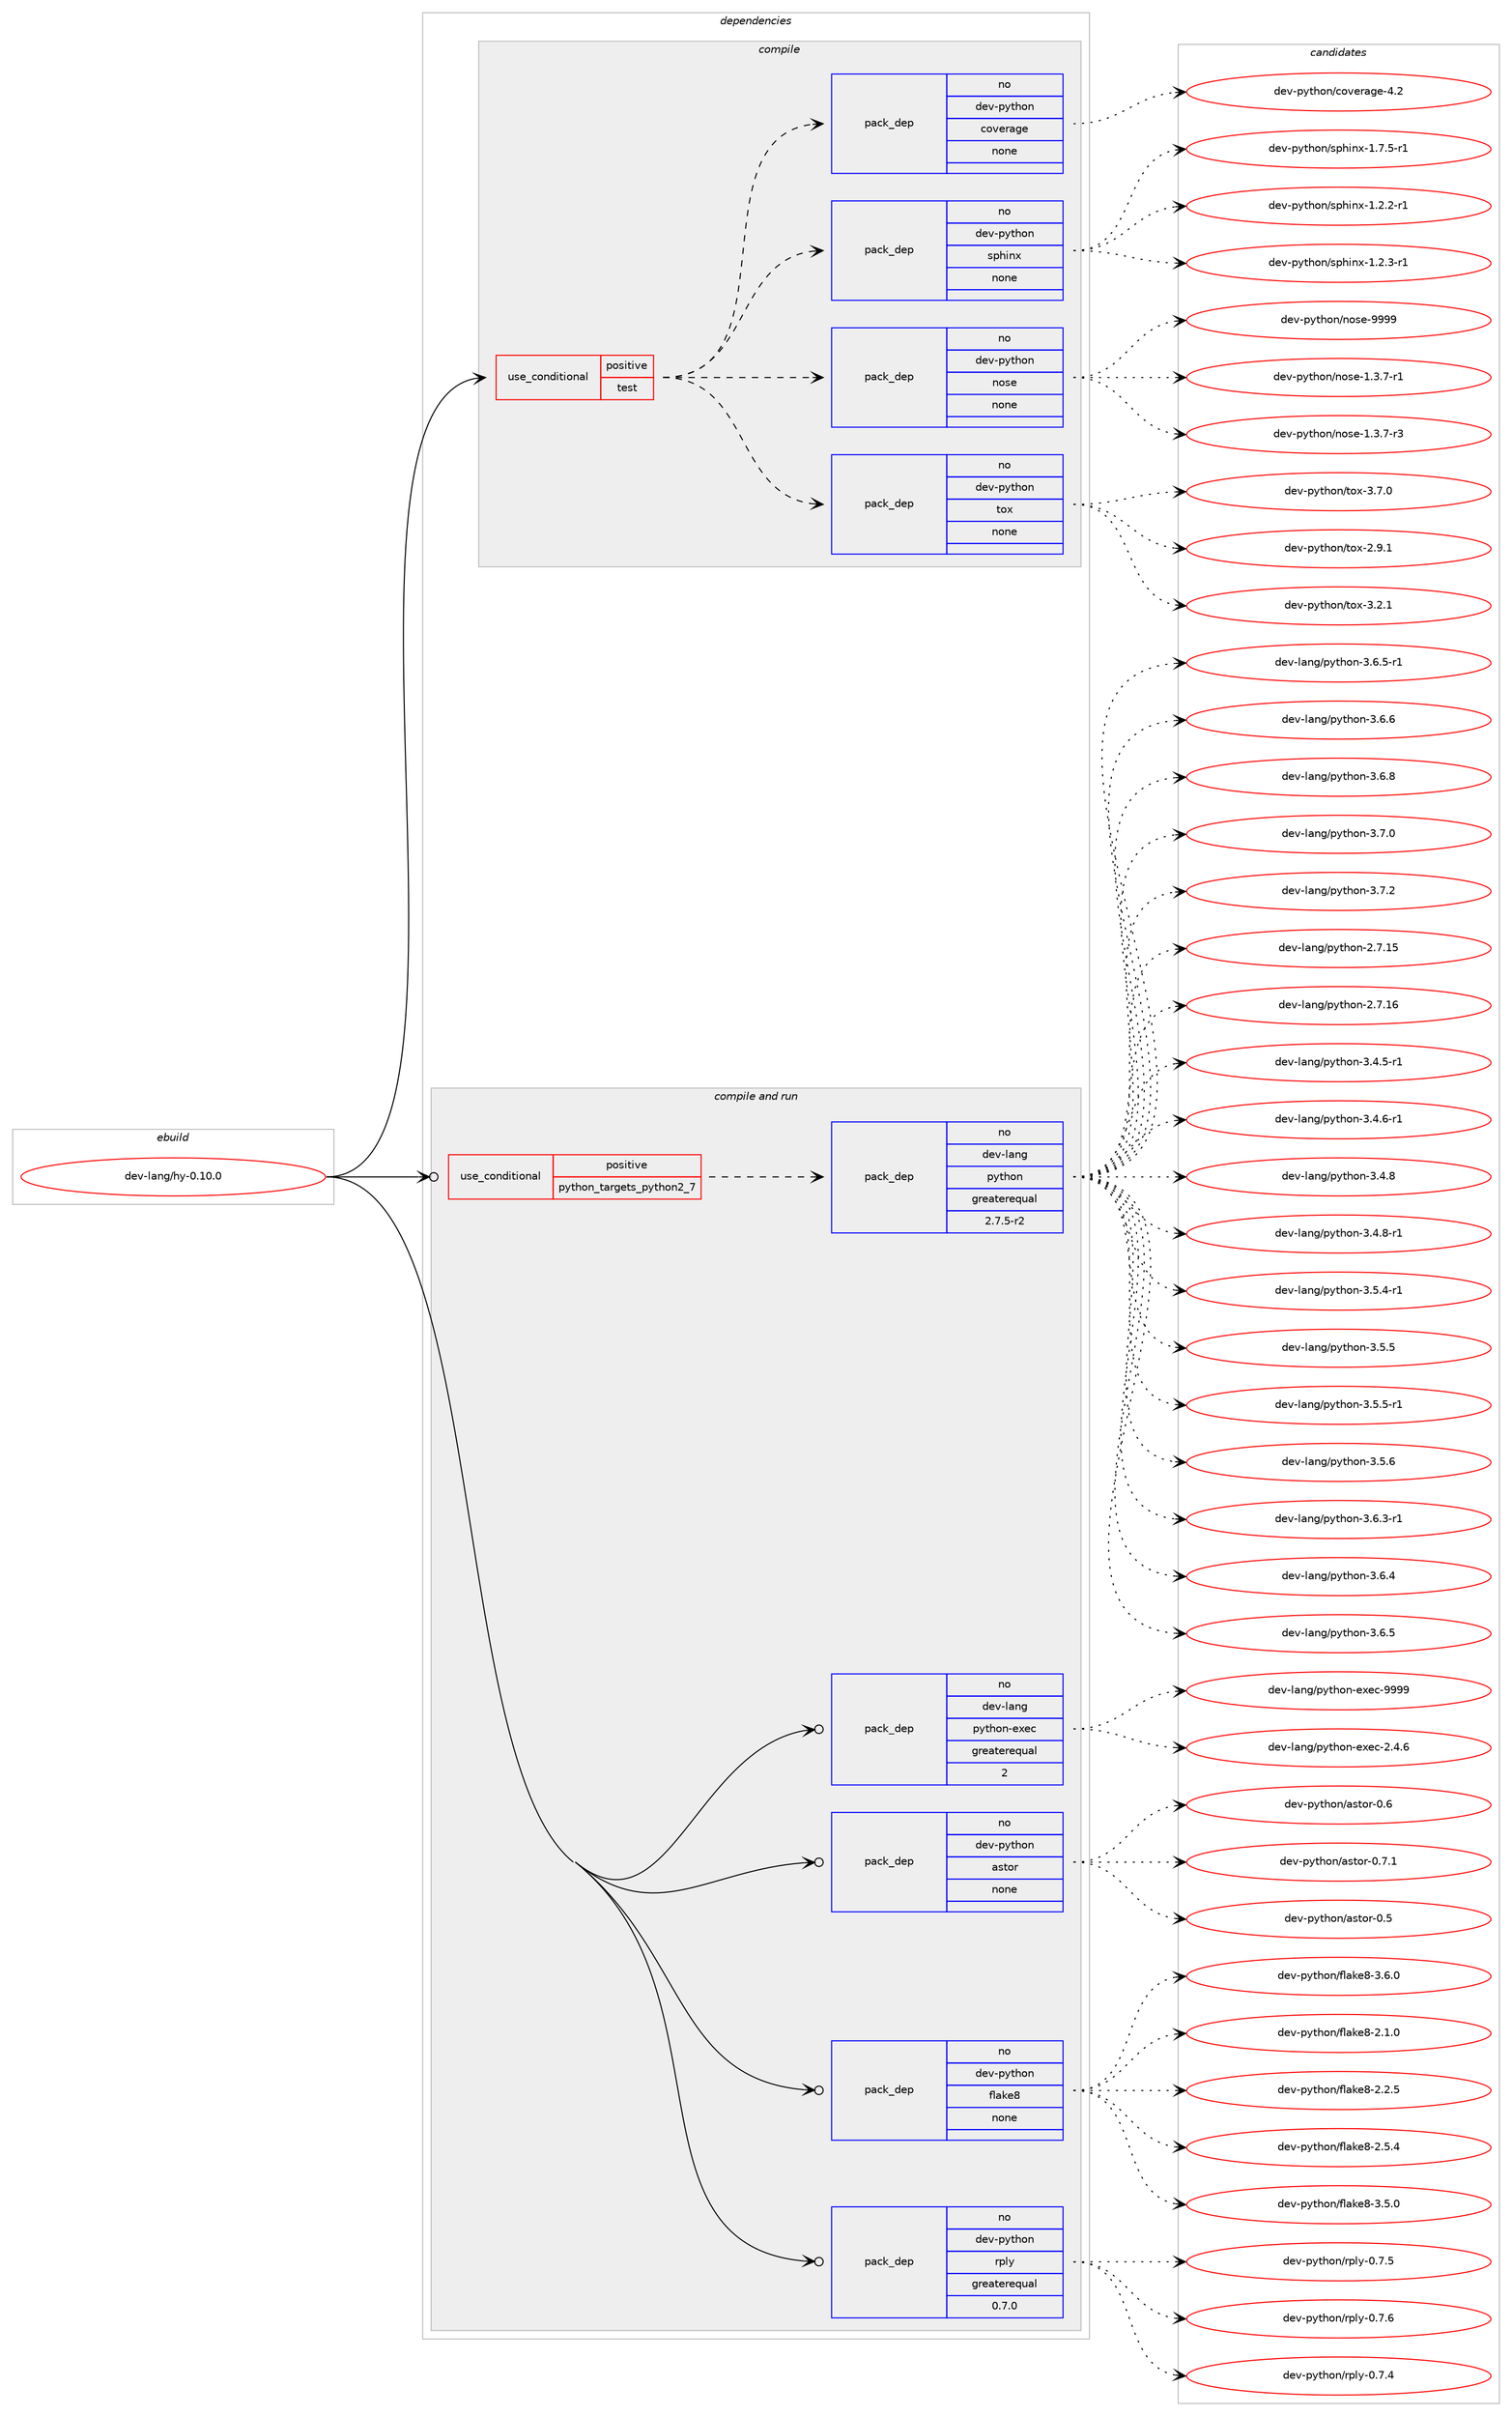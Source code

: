 digraph prolog {

# *************
# Graph options
# *************

newrank=true;
concentrate=true;
compound=true;
graph [rankdir=LR,fontname=Helvetica,fontsize=10,ranksep=1.5];#, ranksep=2.5, nodesep=0.2];
edge  [arrowhead=vee];
node  [fontname=Helvetica,fontsize=10];

# **********
# The ebuild
# **********

subgraph cluster_leftcol {
color=gray;
rank=same;
label=<<i>ebuild</i>>;
id [label="dev-lang/hy-0.10.0", color=red, width=4, href="../dev-lang/hy-0.10.0.svg"];
}

# ****************
# The dependencies
# ****************

subgraph cluster_midcol {
color=gray;
label=<<i>dependencies</i>>;
subgraph cluster_compile {
fillcolor="#eeeeee";
style=filled;
label=<<i>compile</i>>;
subgraph cond363692 {
dependency1358997 [label=<<TABLE BORDER="0" CELLBORDER="1" CELLSPACING="0" CELLPADDING="4"><TR><TD ROWSPAN="3" CELLPADDING="10">use_conditional</TD></TR><TR><TD>positive</TD></TR><TR><TD>test</TD></TR></TABLE>>, shape=none, color=red];
subgraph pack972824 {
dependency1358998 [label=<<TABLE BORDER="0" CELLBORDER="1" CELLSPACING="0" CELLPADDING="4" WIDTH="220"><TR><TD ROWSPAN="6" CELLPADDING="30">pack_dep</TD></TR><TR><TD WIDTH="110">no</TD></TR><TR><TD>dev-python</TD></TR><TR><TD>tox</TD></TR><TR><TD>none</TD></TR><TR><TD></TD></TR></TABLE>>, shape=none, color=blue];
}
dependency1358997:e -> dependency1358998:w [weight=20,style="dashed",arrowhead="vee"];
subgraph pack972825 {
dependency1358999 [label=<<TABLE BORDER="0" CELLBORDER="1" CELLSPACING="0" CELLPADDING="4" WIDTH="220"><TR><TD ROWSPAN="6" CELLPADDING="30">pack_dep</TD></TR><TR><TD WIDTH="110">no</TD></TR><TR><TD>dev-python</TD></TR><TR><TD>nose</TD></TR><TR><TD>none</TD></TR><TR><TD></TD></TR></TABLE>>, shape=none, color=blue];
}
dependency1358997:e -> dependency1358999:w [weight=20,style="dashed",arrowhead="vee"];
subgraph pack972826 {
dependency1359000 [label=<<TABLE BORDER="0" CELLBORDER="1" CELLSPACING="0" CELLPADDING="4" WIDTH="220"><TR><TD ROWSPAN="6" CELLPADDING="30">pack_dep</TD></TR><TR><TD WIDTH="110">no</TD></TR><TR><TD>dev-python</TD></TR><TR><TD>sphinx</TD></TR><TR><TD>none</TD></TR><TR><TD></TD></TR></TABLE>>, shape=none, color=blue];
}
dependency1358997:e -> dependency1359000:w [weight=20,style="dashed",arrowhead="vee"];
subgraph pack972827 {
dependency1359001 [label=<<TABLE BORDER="0" CELLBORDER="1" CELLSPACING="0" CELLPADDING="4" WIDTH="220"><TR><TD ROWSPAN="6" CELLPADDING="30">pack_dep</TD></TR><TR><TD WIDTH="110">no</TD></TR><TR><TD>dev-python</TD></TR><TR><TD>coverage</TD></TR><TR><TD>none</TD></TR><TR><TD></TD></TR></TABLE>>, shape=none, color=blue];
}
dependency1358997:e -> dependency1359001:w [weight=20,style="dashed",arrowhead="vee"];
}
id:e -> dependency1358997:w [weight=20,style="solid",arrowhead="vee"];
}
subgraph cluster_compileandrun {
fillcolor="#eeeeee";
style=filled;
label=<<i>compile and run</i>>;
subgraph cond363693 {
dependency1359002 [label=<<TABLE BORDER="0" CELLBORDER="1" CELLSPACING="0" CELLPADDING="4"><TR><TD ROWSPAN="3" CELLPADDING="10">use_conditional</TD></TR><TR><TD>positive</TD></TR><TR><TD>python_targets_python2_7</TD></TR></TABLE>>, shape=none, color=red];
subgraph pack972828 {
dependency1359003 [label=<<TABLE BORDER="0" CELLBORDER="1" CELLSPACING="0" CELLPADDING="4" WIDTH="220"><TR><TD ROWSPAN="6" CELLPADDING="30">pack_dep</TD></TR><TR><TD WIDTH="110">no</TD></TR><TR><TD>dev-lang</TD></TR><TR><TD>python</TD></TR><TR><TD>greaterequal</TD></TR><TR><TD>2.7.5-r2</TD></TR></TABLE>>, shape=none, color=blue];
}
dependency1359002:e -> dependency1359003:w [weight=20,style="dashed",arrowhead="vee"];
}
id:e -> dependency1359002:w [weight=20,style="solid",arrowhead="odotvee"];
subgraph pack972829 {
dependency1359004 [label=<<TABLE BORDER="0" CELLBORDER="1" CELLSPACING="0" CELLPADDING="4" WIDTH="220"><TR><TD ROWSPAN="6" CELLPADDING="30">pack_dep</TD></TR><TR><TD WIDTH="110">no</TD></TR><TR><TD>dev-lang</TD></TR><TR><TD>python-exec</TD></TR><TR><TD>greaterequal</TD></TR><TR><TD>2</TD></TR></TABLE>>, shape=none, color=blue];
}
id:e -> dependency1359004:w [weight=20,style="solid",arrowhead="odotvee"];
subgraph pack972830 {
dependency1359005 [label=<<TABLE BORDER="0" CELLBORDER="1" CELLSPACING="0" CELLPADDING="4" WIDTH="220"><TR><TD ROWSPAN="6" CELLPADDING="30">pack_dep</TD></TR><TR><TD WIDTH="110">no</TD></TR><TR><TD>dev-python</TD></TR><TR><TD>astor</TD></TR><TR><TD>none</TD></TR><TR><TD></TD></TR></TABLE>>, shape=none, color=blue];
}
id:e -> dependency1359005:w [weight=20,style="solid",arrowhead="odotvee"];
subgraph pack972831 {
dependency1359006 [label=<<TABLE BORDER="0" CELLBORDER="1" CELLSPACING="0" CELLPADDING="4" WIDTH="220"><TR><TD ROWSPAN="6" CELLPADDING="30">pack_dep</TD></TR><TR><TD WIDTH="110">no</TD></TR><TR><TD>dev-python</TD></TR><TR><TD>flake8</TD></TR><TR><TD>none</TD></TR><TR><TD></TD></TR></TABLE>>, shape=none, color=blue];
}
id:e -> dependency1359006:w [weight=20,style="solid",arrowhead="odotvee"];
subgraph pack972832 {
dependency1359007 [label=<<TABLE BORDER="0" CELLBORDER="1" CELLSPACING="0" CELLPADDING="4" WIDTH="220"><TR><TD ROWSPAN="6" CELLPADDING="30">pack_dep</TD></TR><TR><TD WIDTH="110">no</TD></TR><TR><TD>dev-python</TD></TR><TR><TD>rply</TD></TR><TR><TD>greaterequal</TD></TR><TR><TD>0.7.0</TD></TR></TABLE>>, shape=none, color=blue];
}
id:e -> dependency1359007:w [weight=20,style="solid",arrowhead="odotvee"];
}
subgraph cluster_run {
fillcolor="#eeeeee";
style=filled;
label=<<i>run</i>>;
}
}

# **************
# The candidates
# **************

subgraph cluster_choices {
rank=same;
color=gray;
label=<<i>candidates</i>>;

subgraph choice972824 {
color=black;
nodesep=1;
choice1001011184511212111610411111047116111120455046574649 [label="dev-python/tox-2.9.1", color=red, width=4,href="../dev-python/tox-2.9.1.svg"];
choice1001011184511212111610411111047116111120455146504649 [label="dev-python/tox-3.2.1", color=red, width=4,href="../dev-python/tox-3.2.1.svg"];
choice1001011184511212111610411111047116111120455146554648 [label="dev-python/tox-3.7.0", color=red, width=4,href="../dev-python/tox-3.7.0.svg"];
dependency1358998:e -> choice1001011184511212111610411111047116111120455046574649:w [style=dotted,weight="100"];
dependency1358998:e -> choice1001011184511212111610411111047116111120455146504649:w [style=dotted,weight="100"];
dependency1358998:e -> choice1001011184511212111610411111047116111120455146554648:w [style=dotted,weight="100"];
}
subgraph choice972825 {
color=black;
nodesep=1;
choice10010111845112121116104111110471101111151014549465146554511449 [label="dev-python/nose-1.3.7-r1", color=red, width=4,href="../dev-python/nose-1.3.7-r1.svg"];
choice10010111845112121116104111110471101111151014549465146554511451 [label="dev-python/nose-1.3.7-r3", color=red, width=4,href="../dev-python/nose-1.3.7-r3.svg"];
choice10010111845112121116104111110471101111151014557575757 [label="dev-python/nose-9999", color=red, width=4,href="../dev-python/nose-9999.svg"];
dependency1358999:e -> choice10010111845112121116104111110471101111151014549465146554511449:w [style=dotted,weight="100"];
dependency1358999:e -> choice10010111845112121116104111110471101111151014549465146554511451:w [style=dotted,weight="100"];
dependency1358999:e -> choice10010111845112121116104111110471101111151014557575757:w [style=dotted,weight="100"];
}
subgraph choice972826 {
color=black;
nodesep=1;
choice10010111845112121116104111110471151121041051101204549465046504511449 [label="dev-python/sphinx-1.2.2-r1", color=red, width=4,href="../dev-python/sphinx-1.2.2-r1.svg"];
choice10010111845112121116104111110471151121041051101204549465046514511449 [label="dev-python/sphinx-1.2.3-r1", color=red, width=4,href="../dev-python/sphinx-1.2.3-r1.svg"];
choice10010111845112121116104111110471151121041051101204549465546534511449 [label="dev-python/sphinx-1.7.5-r1", color=red, width=4,href="../dev-python/sphinx-1.7.5-r1.svg"];
dependency1359000:e -> choice10010111845112121116104111110471151121041051101204549465046504511449:w [style=dotted,weight="100"];
dependency1359000:e -> choice10010111845112121116104111110471151121041051101204549465046514511449:w [style=dotted,weight="100"];
dependency1359000:e -> choice10010111845112121116104111110471151121041051101204549465546534511449:w [style=dotted,weight="100"];
}
subgraph choice972827 {
color=black;
nodesep=1;
choice1001011184511212111610411111047991111181011149710310145524650 [label="dev-python/coverage-4.2", color=red, width=4,href="../dev-python/coverage-4.2.svg"];
dependency1359001:e -> choice1001011184511212111610411111047991111181011149710310145524650:w [style=dotted,weight="100"];
}
subgraph choice972828 {
color=black;
nodesep=1;
choice10010111845108971101034711212111610411111045504655464953 [label="dev-lang/python-2.7.15", color=red, width=4,href="../dev-lang/python-2.7.15.svg"];
choice10010111845108971101034711212111610411111045504655464954 [label="dev-lang/python-2.7.16", color=red, width=4,href="../dev-lang/python-2.7.16.svg"];
choice1001011184510897110103471121211161041111104551465246534511449 [label="dev-lang/python-3.4.5-r1", color=red, width=4,href="../dev-lang/python-3.4.5-r1.svg"];
choice1001011184510897110103471121211161041111104551465246544511449 [label="dev-lang/python-3.4.6-r1", color=red, width=4,href="../dev-lang/python-3.4.6-r1.svg"];
choice100101118451089711010347112121116104111110455146524656 [label="dev-lang/python-3.4.8", color=red, width=4,href="../dev-lang/python-3.4.8.svg"];
choice1001011184510897110103471121211161041111104551465246564511449 [label="dev-lang/python-3.4.8-r1", color=red, width=4,href="../dev-lang/python-3.4.8-r1.svg"];
choice1001011184510897110103471121211161041111104551465346524511449 [label="dev-lang/python-3.5.4-r1", color=red, width=4,href="../dev-lang/python-3.5.4-r1.svg"];
choice100101118451089711010347112121116104111110455146534653 [label="dev-lang/python-3.5.5", color=red, width=4,href="../dev-lang/python-3.5.5.svg"];
choice1001011184510897110103471121211161041111104551465346534511449 [label="dev-lang/python-3.5.5-r1", color=red, width=4,href="../dev-lang/python-3.5.5-r1.svg"];
choice100101118451089711010347112121116104111110455146534654 [label="dev-lang/python-3.5.6", color=red, width=4,href="../dev-lang/python-3.5.6.svg"];
choice1001011184510897110103471121211161041111104551465446514511449 [label="dev-lang/python-3.6.3-r1", color=red, width=4,href="../dev-lang/python-3.6.3-r1.svg"];
choice100101118451089711010347112121116104111110455146544652 [label="dev-lang/python-3.6.4", color=red, width=4,href="../dev-lang/python-3.6.4.svg"];
choice100101118451089711010347112121116104111110455146544653 [label="dev-lang/python-3.6.5", color=red, width=4,href="../dev-lang/python-3.6.5.svg"];
choice1001011184510897110103471121211161041111104551465446534511449 [label="dev-lang/python-3.6.5-r1", color=red, width=4,href="../dev-lang/python-3.6.5-r1.svg"];
choice100101118451089711010347112121116104111110455146544654 [label="dev-lang/python-3.6.6", color=red, width=4,href="../dev-lang/python-3.6.6.svg"];
choice100101118451089711010347112121116104111110455146544656 [label="dev-lang/python-3.6.8", color=red, width=4,href="../dev-lang/python-3.6.8.svg"];
choice100101118451089711010347112121116104111110455146554648 [label="dev-lang/python-3.7.0", color=red, width=4,href="../dev-lang/python-3.7.0.svg"];
choice100101118451089711010347112121116104111110455146554650 [label="dev-lang/python-3.7.2", color=red, width=4,href="../dev-lang/python-3.7.2.svg"];
dependency1359003:e -> choice10010111845108971101034711212111610411111045504655464953:w [style=dotted,weight="100"];
dependency1359003:e -> choice10010111845108971101034711212111610411111045504655464954:w [style=dotted,weight="100"];
dependency1359003:e -> choice1001011184510897110103471121211161041111104551465246534511449:w [style=dotted,weight="100"];
dependency1359003:e -> choice1001011184510897110103471121211161041111104551465246544511449:w [style=dotted,weight="100"];
dependency1359003:e -> choice100101118451089711010347112121116104111110455146524656:w [style=dotted,weight="100"];
dependency1359003:e -> choice1001011184510897110103471121211161041111104551465246564511449:w [style=dotted,weight="100"];
dependency1359003:e -> choice1001011184510897110103471121211161041111104551465346524511449:w [style=dotted,weight="100"];
dependency1359003:e -> choice100101118451089711010347112121116104111110455146534653:w [style=dotted,weight="100"];
dependency1359003:e -> choice1001011184510897110103471121211161041111104551465346534511449:w [style=dotted,weight="100"];
dependency1359003:e -> choice100101118451089711010347112121116104111110455146534654:w [style=dotted,weight="100"];
dependency1359003:e -> choice1001011184510897110103471121211161041111104551465446514511449:w [style=dotted,weight="100"];
dependency1359003:e -> choice100101118451089711010347112121116104111110455146544652:w [style=dotted,weight="100"];
dependency1359003:e -> choice100101118451089711010347112121116104111110455146544653:w [style=dotted,weight="100"];
dependency1359003:e -> choice1001011184510897110103471121211161041111104551465446534511449:w [style=dotted,weight="100"];
dependency1359003:e -> choice100101118451089711010347112121116104111110455146544654:w [style=dotted,weight="100"];
dependency1359003:e -> choice100101118451089711010347112121116104111110455146544656:w [style=dotted,weight="100"];
dependency1359003:e -> choice100101118451089711010347112121116104111110455146554648:w [style=dotted,weight="100"];
dependency1359003:e -> choice100101118451089711010347112121116104111110455146554650:w [style=dotted,weight="100"];
}
subgraph choice972829 {
color=black;
nodesep=1;
choice1001011184510897110103471121211161041111104510112010199455046524654 [label="dev-lang/python-exec-2.4.6", color=red, width=4,href="../dev-lang/python-exec-2.4.6.svg"];
choice10010111845108971101034711212111610411111045101120101994557575757 [label="dev-lang/python-exec-9999", color=red, width=4,href="../dev-lang/python-exec-9999.svg"];
dependency1359004:e -> choice1001011184510897110103471121211161041111104510112010199455046524654:w [style=dotted,weight="100"];
dependency1359004:e -> choice10010111845108971101034711212111610411111045101120101994557575757:w [style=dotted,weight="100"];
}
subgraph choice972830 {
color=black;
nodesep=1;
choice10010111845112121116104111110479711511611111445484653 [label="dev-python/astor-0.5", color=red, width=4,href="../dev-python/astor-0.5.svg"];
choice10010111845112121116104111110479711511611111445484654 [label="dev-python/astor-0.6", color=red, width=4,href="../dev-python/astor-0.6.svg"];
choice100101118451121211161041111104797115116111114454846554649 [label="dev-python/astor-0.7.1", color=red, width=4,href="../dev-python/astor-0.7.1.svg"];
dependency1359005:e -> choice10010111845112121116104111110479711511611111445484653:w [style=dotted,weight="100"];
dependency1359005:e -> choice10010111845112121116104111110479711511611111445484654:w [style=dotted,weight="100"];
dependency1359005:e -> choice100101118451121211161041111104797115116111114454846554649:w [style=dotted,weight="100"];
}
subgraph choice972831 {
color=black;
nodesep=1;
choice10010111845112121116104111110471021089710710156455046494648 [label="dev-python/flake8-2.1.0", color=red, width=4,href="../dev-python/flake8-2.1.0.svg"];
choice10010111845112121116104111110471021089710710156455046504653 [label="dev-python/flake8-2.2.5", color=red, width=4,href="../dev-python/flake8-2.2.5.svg"];
choice10010111845112121116104111110471021089710710156455046534652 [label="dev-python/flake8-2.5.4", color=red, width=4,href="../dev-python/flake8-2.5.4.svg"];
choice10010111845112121116104111110471021089710710156455146534648 [label="dev-python/flake8-3.5.0", color=red, width=4,href="../dev-python/flake8-3.5.0.svg"];
choice10010111845112121116104111110471021089710710156455146544648 [label="dev-python/flake8-3.6.0", color=red, width=4,href="../dev-python/flake8-3.6.0.svg"];
dependency1359006:e -> choice10010111845112121116104111110471021089710710156455046494648:w [style=dotted,weight="100"];
dependency1359006:e -> choice10010111845112121116104111110471021089710710156455046504653:w [style=dotted,weight="100"];
dependency1359006:e -> choice10010111845112121116104111110471021089710710156455046534652:w [style=dotted,weight="100"];
dependency1359006:e -> choice10010111845112121116104111110471021089710710156455146534648:w [style=dotted,weight="100"];
dependency1359006:e -> choice10010111845112121116104111110471021089710710156455146544648:w [style=dotted,weight="100"];
}
subgraph choice972832 {
color=black;
nodesep=1;
choice1001011184511212111610411111047114112108121454846554652 [label="dev-python/rply-0.7.4", color=red, width=4,href="../dev-python/rply-0.7.4.svg"];
choice1001011184511212111610411111047114112108121454846554653 [label="dev-python/rply-0.7.5", color=red, width=4,href="../dev-python/rply-0.7.5.svg"];
choice1001011184511212111610411111047114112108121454846554654 [label="dev-python/rply-0.7.6", color=red, width=4,href="../dev-python/rply-0.7.6.svg"];
dependency1359007:e -> choice1001011184511212111610411111047114112108121454846554652:w [style=dotted,weight="100"];
dependency1359007:e -> choice1001011184511212111610411111047114112108121454846554653:w [style=dotted,weight="100"];
dependency1359007:e -> choice1001011184511212111610411111047114112108121454846554654:w [style=dotted,weight="100"];
}
}

}
